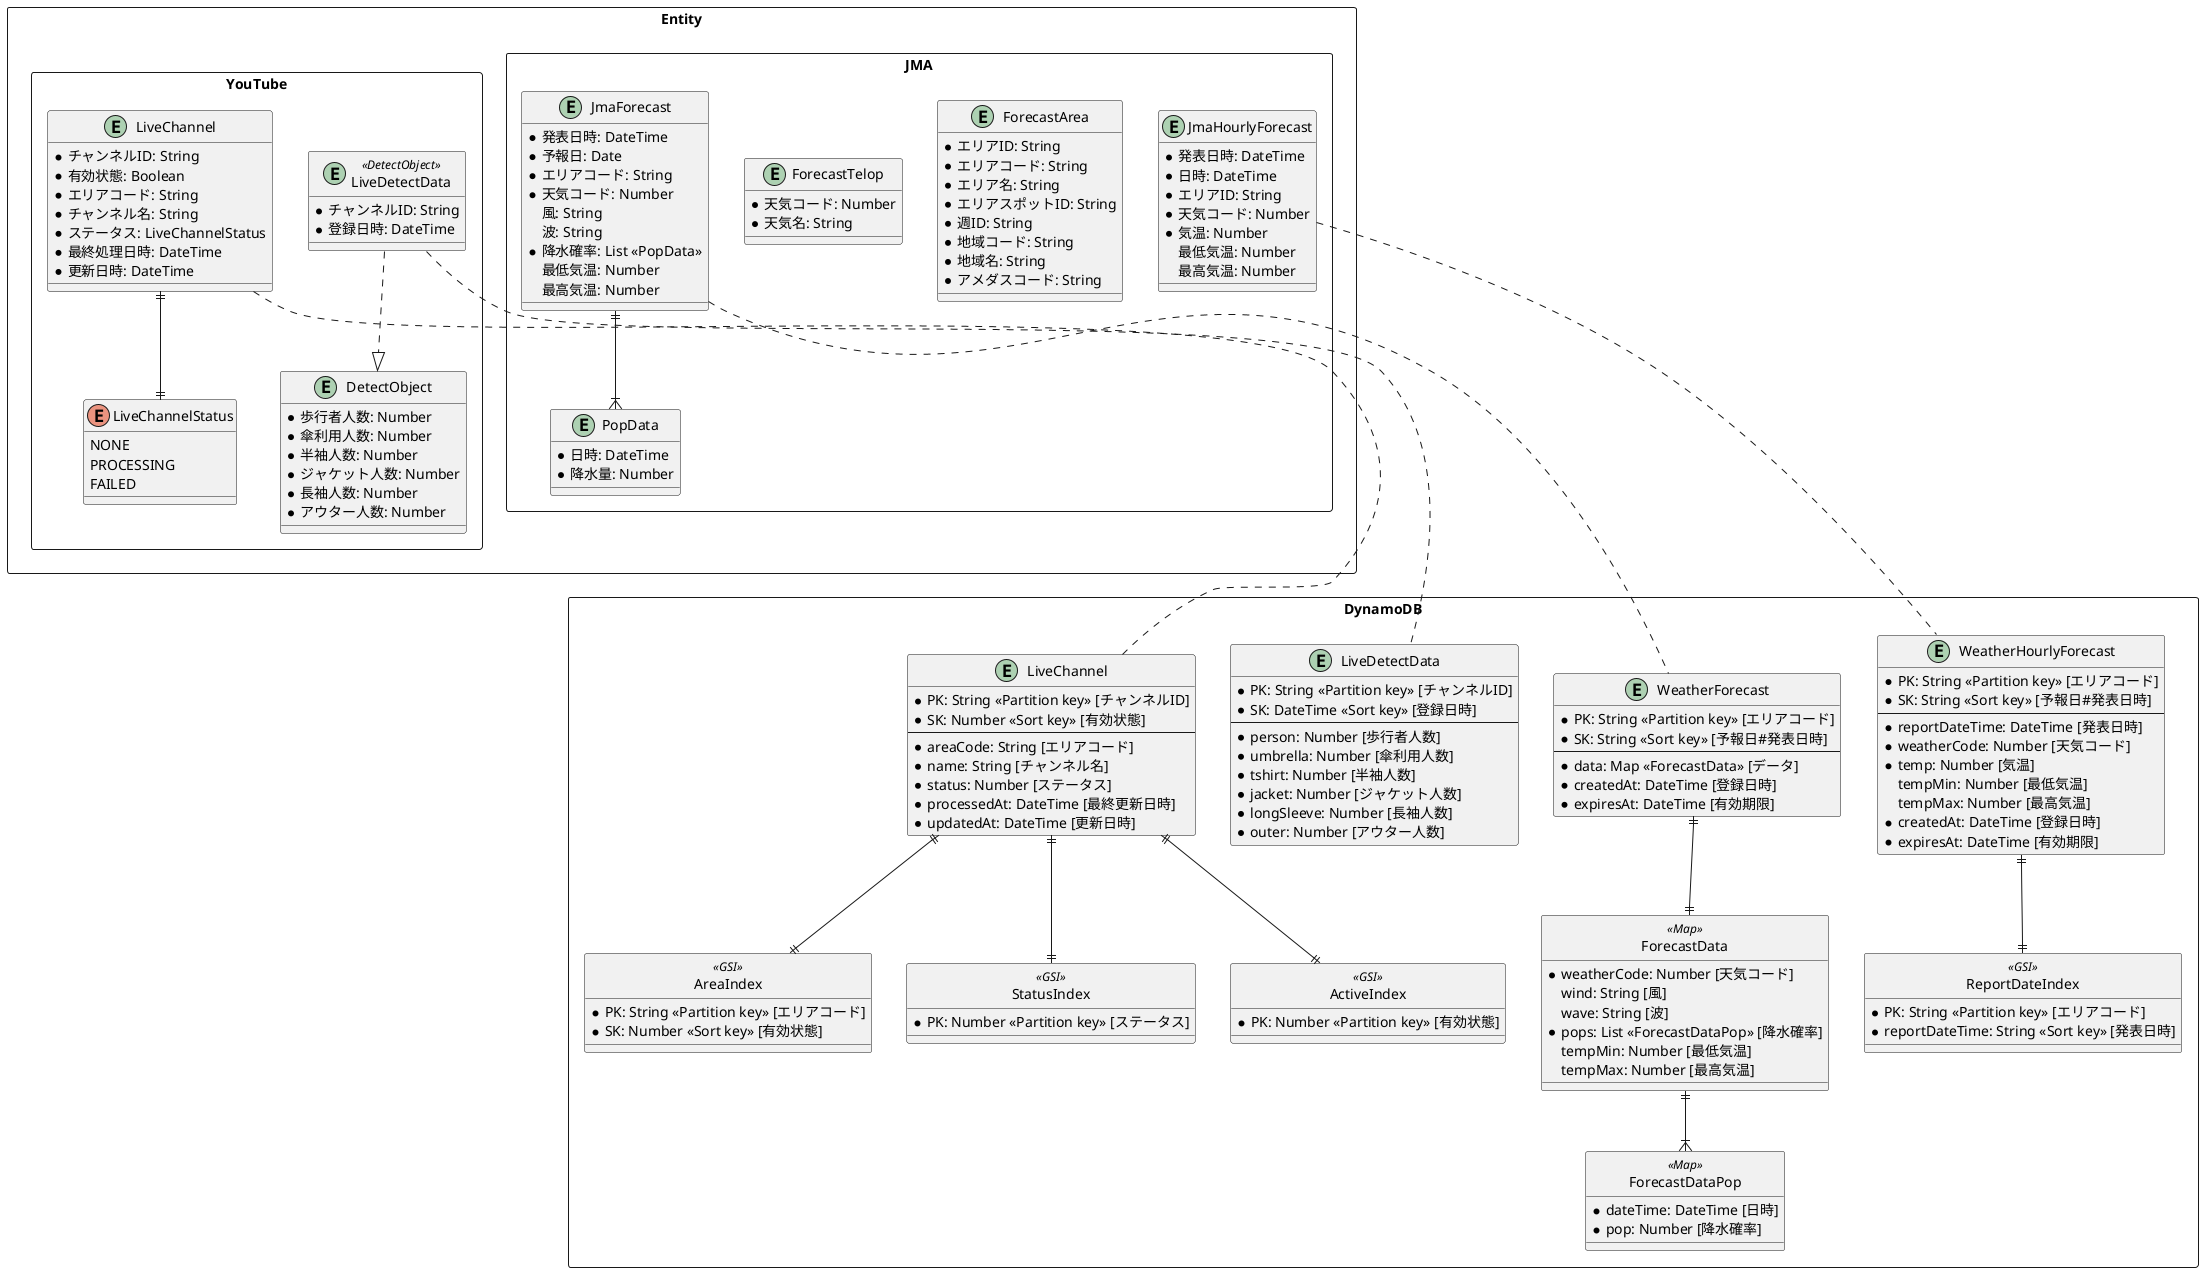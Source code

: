 @startuml database
package Entity <<Rectangle>> {
  package JMA <<Rectangle>> {
    entity JmaForecast {
      * 発表日時: DateTime
      * 予報日: Date
      * エリアコード: String
      * 天気コード: Number
      風: String
      波: String
      * 降水確率: List <<PopData>>
      最低気温: Number
      最高気温: Number
    }

    entity PopData {
      * 日時: DateTime
      * 降水量: Number
    }

    entity ForecastArea {
      * エリアID: String
      * エリアコード: String
      * エリア名: String
      * エリアスポットID: String
      * 週ID: String
      * 地域コード: String
      * 地域名: String
      * アメダスコード: String
    }

    entity ForecastTelop {
      * 天気コード: Number
      * 天気名: String
    }

    entity JmaHourlyForecast {
      * 発表日時: DateTime
      * 日時: DateTime
      * エリアID: String
      * 天気コード: Number
      * 気温: Number
      最低気温: Number
      最高気温: Number
    }

    JmaForecast ||--|{ PopData
  }

  package YouTube <<Rectangle>> {
    entity LiveChannel {
      * チャンネルID: String
      * 有効状態: Boolean
      * エリアコード: String
      * チャンネル名: String
      * ステータス: LiveChannelStatus
      * 最終処理日時: DateTime
      * 更新日時: DateTime
    }

    enum LiveChannelStatus {
      NONE
      PROCESSING
      FAILED
    }

    entity LiveDetectData <<DetectObject>> {
      * チャンネルID: String
      * 登録日時: DateTime
    }

    entity DetectObject {
      * 歩行者人数: Number
      * 傘利用人数: Number
      * 半袖人数: Number
      * ジャケット人数: Number
      * 長袖人数: Number
      * アウター人数: Number
    }

    LiveChannel ||--|| LiveChannelStatus
    LiveDetectData ..|> DetectObject
  }

}

package DynamoDB <<Rectangle>> {
  ' JMA
  entity WeatherForecast {
    * PK: String <<Partition key>> [エリアコード]
    * SK: String <<Sort key>> [予報日#発表日時]
    --
    * data: Map <<ForecastData>> [データ]
    * createdAt: DateTime [登録日時]
    * expiresAt: DateTime [有効期限]
  }

  entity ForecastData <<Map>> {
    * weatherCode: Number [天気コード]
    wind: String [風]
    wave: String [波]
    * pops: List <<ForecastDataPop>> [降水確率]
    tempMin: Number [最低気温]
    tempMax: Number [最高気温]
  }

  entity ForecastDataPop <<Map>> {
    * dateTime: DateTime [日時]
    * pop: Number [降水確率]
  }

  entity WeatherHourlyForecast {
    * PK: String <<Partition key>> [エリアコード]
    * SK: String <<Sort key>> [予報日#発表日時]
    --
    * reportDateTime: DateTime [発表日時]
    * weatherCode: Number [天気コード]
    * temp: Number [気温]
    tempMin: Number [最低気温]
    tempMax: Number [最高気温]
    * createdAt: DateTime [登録日時]
    * expiresAt: DateTime [有効期限]
  }

  entity ReportDateIndex <<GSI>> {
    * PK: String <<Partition key>> [エリアコード]
    * reportDateTime: String <<Sort key>> [発表日時]
  }

  WeatherForecast ||--|| ForecastData
  ForecastData ||--|{ ForecastDataPop
  WeatherHourlyForecast ||--|| ReportDateIndex

  ' YouTube
  entity LiveChannel {
    * PK: String <<Partition key>> [チャンネルID]
    * SK: Number <<Sort key>> [有効状態]
    --
    * areaCode: String [エリアコード]
    * name: String [チャンネル名]
    * status: Number [ステータス]
    * processedAt: DateTime [最終更新日時]
    * updatedAt: DateTime [更新日時]
  }

  entity ActiveIndex <<GSI>> {
    * PK: Number <<Partition key>> [有効状態]
  }

  entity AreaIndex <<GSI>> {
    * PK: String <<Partition key>> [エリアコード]
    * SK: Number <<Sort key>> [有効状態]
  }

  entity StatusIndex <<GSI>> {
    * PK: Number <<Partition key>> [ステータス]
  }

  entity LiveDetectData {
    * PK: String <<Partition key>> [チャンネルID]
    * SK: DateTime <<Sort key>> [登録日時]
    --
    * person: Number [歩行者人数]
    * umbrella: Number [傘利用人数]
    * tshirt: Number [半袖人数]
    * jacket: Number [ジャケット人数]
    * longSleeve: Number [長袖人数]
    * outer: Number [アウター人数]
  }

  LiveChannel ||--|| ActiveIndex
  LiveChannel ||--|| AreaIndex
  LiveChannel ||--|| StatusIndex

  Entity.JMA.JmaForecast ... WeatherForecast
  Entity.JMA.JmaHourlyForecast ... WeatherHourlyForecast
  Entity.YouTube.LiveChannel ... LiveChannel
  Entity.YouTube.LiveDetectData ... LiveDetectData

  hide <<Map>> circle
  hide <<GSI>> circle
}
@enduml
